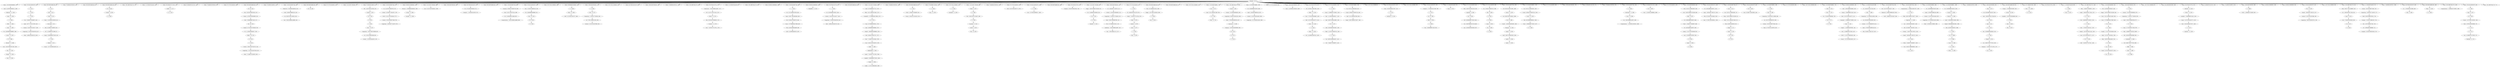 strict digraph "" {
"('!', 0, 1364)";
"('deserved', 3.7419006024949244, 431)";
"('j', 0, 411)";
"('alicia', 116.91580038466465, 1279)";
"('alicia', 103.44213435910575, 420)";
"('see', -5.584060698716419, 801)";
"(\"'m\", 0, 84)";
"('2016', -5.2844673736289973, 63)";
"('supporting', 18.701306265146126, 389)";
"('.', 0, 1423)";
"('think', 1.0, 297)";
"('i', 0, 826)";
"('agreeing', 1.0, 643)";
"('i', 0, 1118)";
"('colin', 1.0, 1285)";
"('win', -6.0581729880980806, 1246)";
"('that', -8.8027921085181262, 642)";
"('for', 20.394415782963755, 464)";
"('congrats', -6.0323975900203024, 764)";
"('goes', -6.6771772221510535, 425)";
"('forget', 1.0, 27)";
"('alicia', 98.052667948882188, 40)";
"('sees', 1.0, 143)";
"('alicia', 76.494802307987925, 519)";
"('.', 0, 797)";
"('a', 0, 1091)";
"('if', -5.0, 240)";
"('supporting', 18.701306265146126, 698)";
"('as', -10.0, 555)";
"('well', 1.5698343374915407, 584)";
"('alicia', 98.052667948882188, 19)";
"('but', -7.1184307225219943, 1578)";
"('alicia', 98.052667948882188, 823)";
"('to', 16.656099967653979, 1081)";
"(\"n't\", 0, 1137)";
"('.', 0, 1133)";
"('actress', 18.610533589776438, 291)";
"('best', -17.248910752200679, 326)";
"('goes', -3.9824440170392723, 1022)";
"('even', -6.8103550842473357, 124)";
"('i', 0, 548)";
"('winner', 0.45258877106183371, 576)";
"(';', 0, 412)";
"('rooting', 1.0, 83)";
"('too', -5.2844673736289973, 424)";
"('oscar', -4.1896449157526652, 1134)";
"(',', 0, 878)";
"('mashable', 1.0, 1503)";
"(\"'s\", 0, 978)";
"('-', 0, 974)";
"('as', -8.0, 553)";
"('so', 6.6355703013188334, 1298)";
"('the', 35.762453731923948, 1023)";
"('what', -10.0, 1422)";
"('directed', 1.0, 1289)";
"('the', 51.822710447972341, 996)";
"('year', 5.3211168434072489, 708)";
"('waving', 1.0, 1082)";
"('in', 16.017555982960729, 290)";
"('";
"('";
"('alicia', 106.13686756421752, 787)";
"('this', -4.6480907281020123, 980)";
"('talks', 1.0, 875)";
"(\"'d\", 0, 203)";
"('alicia', 111.52633397444109, 1233)";
"('get', -9.9267010604434969, 1136)";
"(\"'m\", 0, 253)";
"('supporting', 5.6831350363507021, 229)";
"('and', 4.2100958484595274, 467)";
"('alicia', 60.326403077317238, 1116)";
"('year', -5.7155326263710045, 979)";
"('alicia', 81.884268718211501, 1441)";
"('to', 3.2804998382698969, 1286)";
"('supporting', 11.262351277263026, 976)";
"('very', -0.32111684340724933, 545)";
"('for', -2.8167526511087431, 82)";
"('to', 6.6243998706159175, 98)";
"('alicia', 76.494802307987925, 679)";
"('i', 0, 322)";
"('actress', 14.814044786368582, 975)";
"('spectacular', -2.6422336868144987, 1271)";
"('has', -9.0, 1291)";
"('girl', 3.2804998382698969, 1575)";
"('alicia', 87.27373512843505, 1658)";
"('congratulations', -2.1896449157526652, 1406)";
"('i', 0, 552)";
"('role', 3.0, 288)";
"('winning', -2.5183247348891262, 719)";
"('alicia', 98.052667948882188, 313)";
"('alicia', 79.189535513099713, 191)";
"('the', 44.9397432839516, 1086)";
"('worst', 1.0, 1325)";
"('thankfully', 1.0, 1621)";
"('oscars', -16.752182096149255, 51)";
"('actress', 9.1193115812567989, 228)";
"('academy', -4.9709135059509606, 924)";
"('i', 0, 728)";
"('major', 0.065735963827292077, 384)";
"('i', 0, 172)";
"('have', -1.2844673736289973, 949)";
"('for', 12.657359638272922, 720)";
"('proud', 1.0, 1297)";
"('now', -1.4159393012835819, 1628)";
"('girl', -1.7353502102491341, 1155)";
"('prediction', -2.6422336868144987, 216)";
"('";
"('greta', 1.0, 1305)";
"('larson', -4.9709135059509606, 316)";
"('alicia', 119.61053358977644, 430)";
"('the', 49.52838805996543, 1326)";
"('alicia', 98.052667948882188, 239)";
"('winslet', -3.1314719276545846, 549)";
"('alicia', 87.27373512843505, 1012)";
"('alicia', 114.22106717955288, 275)";
"('best', 9.0003788687997641, 718)";
"('alicia', 79.189535513099713, 81)";
"('alicia', 119.61053358977644, 574)";
"('alicia', 92.663201538658626, 1562)";
"('love', 3.0, 725)";
"('alicia', 114.22106717955288, 1589)";
"('the', 44.9397432839516, 26)";
"('alicia', 108.83160076932931, 992)";
"('anne', 1.0, 1282)";
"('i', 0, 618)";
"('is', 22.420783759087676, 575)";
"('on', 6.5474112289381665, 381)";
"('alicia', 84.579001923323275, 570)";
"('alicia', 98.052667948882188, 1470)";
"('alicia', 119.61053358977644, 994)";
"('alicia', 103.44213435910575, 199)";
"('alicia', 100.74740115399396, 1168)";
"('a', 0, 986)";
"('best', 3.7505209445996748, 812)";
"('best', -4.9992422624004718, 342)";
"('oscars', -6.9418270119019212, 64)";
"('actress', 9.1193115812567989, 530)";
"('in', 8.8316007693293095, 810)";
"('was', -11.853402120886994, 1608)";
"('!', 0, 300)";
"('yes', -0.64223368681449866, 434)";
"('brie', -4.9709135059509606, 170)";
"('danish', 1.6085498220968866, 1576)";
"('alicia', 89.968468333546838, 1641)";
"('eight', 1.0, 1580)";
"('alicia', 108.83160076932931, 525)";
"('alicia', 100.74740115399396, 1532)";
"('...', 0, 422)";
"('on', -9.3944157829637547, 599)";
"('guess', 1.0, 954)";
"('";
"('have', 1.0366494697782525, 1327)";
"('hyped', 1.0, 105)";
"('alicia', 84.579001923323275, 850)";
"('alicia', 108.83160076932931, 246)";
"('actress', 18.610533589776438, 578)";
"('honestly', 1.0, 255)";
"('kate', -4.5107617591599141, 550)";
"('alicia', 73.800069102876151, 1460)";
"('hathaway', 1.0, 1281)";
"('2016', -2.1896449157526652, 887)";
"('alicia', 106.13686756421752, 396)";
"('amazing', 0.83944157829637533, 995)";
"('.', 0, 104)";
"('well', -10.37653012002707, 1644)";
"('role', -17.0, 87)";
"('alicia', 95.3579347437704, 1270)";
"('alicia', 111.52633397444109, 911)";
"('i', 0, 601)";
"('much', -6.1972078914818773, 554)";
"('should', -3.9824440170392723, 227)";
"('simmons', -7.4235022770127941, 107)";
"('alicia', 106.13686756421752, 361)";
"('why', 1.0, 484)";
"('kate', -12.247817903850745, 1139)";
"('selected', 1.0, 1222)";
"('he', -3.0290864940490403, 103)";
"('alicia', 92.663201538658626, 1398)";
"('supporting', 20.561045012116899, 289)";
"('supporting', 14.981828771204576, 717)";
"('now', -6.8318786025671638, 1290)";
"('supporting', 11.262351277263026, 213)";
"('girl', 11.640249919134948, 1084)";
"('should', -9.3719104272628346, 319)";
"('if', -5.0, 824)";
"('film', 0.065735963827292077, 1238)";
"('alicia', 119.61053358977644, 460)";
"('well', 2.6558674699932325, 432)";
"('actress', 11.017555982960726, 811)";
"('alicia', 92.663201538658626, 1620)";
"('alicia', 95.3579347437704, 337)";
"('rachel', 1.0, 302)";
"('actress', -9.8631324357824752, 324)";
"('won', -8.1681213974328379, 1579)";
"('alicia', 98.052667948882188, 285)";
"('love', -5.0, 303)";
"('be', -3.0, 226)";
"('out', -0.065735963827292299, 946)";
"('alicia', 114.22106717955288, 1569)";
"('actress', 22.407022393184292, 697)";
"('alicia', 76.494802307987925, 1186)";
"('wonders', 1.0, 1275)";
"('omg', 1.0, 734)";
"('of', -9.5661750357797324, 983)";
"('to', 11.640249919134948, 997)";
"('announces', 1.0, 408)";
"('best', 12.500284151599823, 699)";
"('i', 0, 1210)";
"('girl', 13.312199935307959, 383)";
"('wave', 1.0, 1090)";
"('was', 2.0732989395565031, 1574)";
"('alicia', 98.052667948882188, 61)";
"('a', 0, 1573)";
"('alicia', 57.631669872205464, 1353)";
"('goes', 2.3052667948882184, 696)";
"('congratulations', -0.64223368681449866, 998)";
"('!', 0, 1140)";
"('get', -2.9633505302217484, 99)";
"('congrats', -6.0323975900203024, 722)";
"('oscars', -16.752182096149255, 147)";
"('best', 10.750331510199793, 292)";
"('and', 10.783386582477515, 1570)";
"('alicia', 100.74740115399396, 1501)";
"('larson', -4.3577663131855022, 169)";
"('on', 6.5474112289381665, 1323)";
"('so', -9.5661750357797324, 106)";
"('alicia', 114.22106717955288, 296)";
"('na', 0, 100)";
"('happy', -0.065735963827292299, 544)";
"('alicia', 76.494802307987925, 1550)";
"('i', 0, 955)";
"('congrats', -2.7742981925152268, 796)";
"('was', 0.52588771061833661, 444)";
"(\"'m\", 0, 727)";
"('gon', 0, 101)";
"(\"n't\", 0, 1158)";
"('yes', -3.7370561446908317, 1365)";
"('i', 0, 298)";
"('all', -8.0366494697782525, 645)";
"('katching', 1.0, 174)";
"('&', 0, 168)";
"('supporting', 11.262351277263026, 528)";
"('academy', -5.584060698716419, 1224)";
"('retirement', 1.0, 1383)";
"('alicia', 87.27373512843505, 1078)";
"('with', 4.0, 724)";
"('to', -6.751200258768165, 571)";
"('2016', 0.13147192765458415, 577)";
"('actors', 1.0, 1287)";
"('hooper', 1.0, 1292)";
"('alicia', 103.44213435910575, 1363)";
"('hey', 1.0, 879)";
"('alicia', 98.052667948882188, 1480)";
"('did', -6.1972078914818773, 1421)";
"('nobody', 1.0, 876)";
"('congratulations', 1.6788831565927507, 1236)";
"('for', 24.262943855309167, 543)";
"('stars', -3.4159393012835819, 44)";
"('alicia', 95.3579347437704, 763)";
"('larson', -5.584060698716419, 140)";
"('congratulations', -1.4159393012835819, 1386)";
"('actress', -19.35435444430211, 90)";
"('alicia', 114.22106717955288, 250)";
"('alicia', 108.83160076932931, 210)";
"('what', 1.0, 710)";
"('alicia', 87.27373512843505, 871)";
"('alicia', 98.052667948882188, 937)";
"('alicia', 98.052667948882188, 157)";
"('actress', 18.610533589776438, 716)";
"('alicia', 100.74740115399396, 1512)";
"('love', -5.0, 202)";
"('";
"(\"'m\", 0, 617)";
"('told', 1.0, 799)";
"('alicia', 122.30526679488821, 706)";
"('alicia', 106.13686756421752, 403)";
"('you', -7.5754216238549805, 1420)";
"('best', -4.9992422624004718, 428)";
"('in', 7.0351119659214554, 529)";
"('essai', 1.0, 603)";
"('alicia', 122.30526679488821, 385)";
"('role', -1.0, 808)";
"('alicia', 87.27373512843505, 661)";
"('ok', 1.0, 644)";
"('like', -1.2844673736289973, 1150)";
"('alicia', 108.83160076932931, 1627)";
"('3', 0, 1288)";
"(\"'m\", 0, 547)";
"('alicia', 95.3579347437704, 1417)";
"('garbo', 1.0, 1304)";
"('the', 33.468131343917037, 813)";
"('alicia', 87.27373512843505, 1132)";
"('alicia', 122.30526679488821, 380)";
"('because', -3.0290864940490403, 1563)";
"('love', -17.0, 1209)";
"(',', 0, 1382)";
"(',', 0, 1154)";
"('i', 0, 204)";
"('we', -8.6497966625437108, 646)";
"('my', -7.08725948214712, 217)";
"('are', -9.2629438553091692, 647)";
"('";
"('alicia', 100.74740115399396, 9)";
"('on', 1.6422336868144978, 1385)";
"('in', -19.91222008519636, 89)";
"('but', -6.0323975900203024, 315)";
"('if', -5.0, 314)";
"('it', -11.335933380406317, 320)";
"('went', 1.0, 43)";
"('alicia', 84.579001923323275, 123)";
"('crush', 0.83944157829637533, 382)";
"('role', -2.0, 527)";
"('since', 1.0, 877)";
"(',', 0, 1642)";
"('alicia', 100.74740115399396, 780)";
"(')', 0, 602)";
"('alicia', 103.44213435910575, 795)";
"('think', -7.0, 1419)";
"('carpet', -11.168399230670691, 144)";
"('what', -7.0, 1092)";
"('kiss', 1.0, 97)";
"('red-carpet', 0, 45)";
"(',', 0, 872)";
"('but', -4.9463644575186105, 1153)";
"('to', 13.312199935307959, 462)";
"('the', 26.585164179896289, 1274)";
"('j.k.', 0, 108)";
"('to', 1.6085498220968866, 721)";
"('";
"('i', 0, 1492)";
"('is', -1.7558199515323984, 483)";
"('alicia', 111.52633397444109, 733)";
"('casually', 1.0, 1565)";
"('deserved', 2.6558674699932325, 583)";
"('alicia', 87.27373512843505, 641)";
"('alicia', 87.27373512843505, 598)";
"('alicia', 119.61053358977644, 1295)";
"('3e', 1.0, 604)";
"('be', 0.0, 1299)";
"('one', -7.4235022770127941, 1276)";
"('fact', 1.0, 926)";
"('alicia', 122.30526679488821, 1322)";
"('for', 10.723095602100212, 938)";
"('alicia', 87.27373512843505, 458)";
"('alicia', 108.83160076932931, 705)";
"('actress', 22.407022393184292, 388)";
"('brie', -6.1972078914818773, 141)";
"('alicia', 81.884268718211501, 271)";
"('alicia', 76.494802307987925, 379)";
"('alicia', 119.61053358977644, 1381)";
"('oscar', -0.70796965064179096, 465)";
"('to', 4.9524498544429072, 1021)";
"('going', -3.1314719276545846, 951)";
"('a', 0, 1244)";
"('eh', 1.0, 707)";
"('fun', 1.0, 927)";
"('exclusive', 1.0, 126)";
"('i', 0, 1152)";
"('did', -6.1972078914818773, 1079)";
"('...', 0, 423)";
"('we', 0.54741122893816607, 23)";
"('who', 0.54741122893816607, 945)";
"('alicia', 81.884268718211501, 1606)";
"('alicia', 87.27373512843505, 1379)";
"('alicia', 116.91580038466465, 944)";
"('contenders', 1.0, 982)";
"('question', 1.0, 1228)";
"('and', -2.3631948855584604, 139)";
"(';', 0, 166)";
"('alicia', 103.44213435910575, 1020)";
"('danish', -3.4073002264221444, 1156)";
"('amp', 1.0, 167)";
"('saw', 1.0, 22)";
"('soft', 1.0, 42)";
"('for', 16.525887710618335, 1241)";
"('and', -0.71987220205396341, 1024)";
"('alicia', 119.61053358977644, 21)";
"('alicia', 103.44213435910575, 442)";
"('really', -11.474112289381663, 1585)";
"('alicia', 122.30526679488821, 286)";
"('jennifer', -8.0366494697782525, 1583)";
"('.', 0, 1237)";
"('wonderful', -0.70796965064179096, 1572)";
"('in', 17.814044786368584, 726)";
"('not', -3.744619120420043, 616)";
"('the', 42.645420895944689, 466)";
"('that', 0.90517754212366697, 613)";
"('best', 5.5004735859997069, 977)";
"('supporting', 14.981828771204576, 579)";
"('alicia', 87.27373512843505, 693)";
"('alicia', 100.74740115399396, 835)";
"('but', -0.60223192751184307, 299)";
"('goes', 2.3052667948882184, 387)";
"('alicia', 122.30526679488821, 723)";
"('important', 1.0, 1239)";
"('alicia', 92.663201538658626, 138)";
"(\"n't\", 0, 1607)";
"('about', -7.4235022770127941, 874)";
"('kamc', 1.0, 1424)";
"('alicia', 111.52633397444109, 806)";
"('knew', 1.0, 1491)";
"('alicia', 119.61053358977644, 581)";
"('vikander', 125, 0)";
"('alicia', 119.61053358977644, 1235)";
"('hoped', 1.0, 1584)";
"('crush', 0.83944157829637533, 1324)";
"('best', 5.5004735859997069, 214)";
"('wonder', 1.0, 825)";
"('k', 0, 410)";
"('.', 0, 856)";
"('i', 0, 85)";
"('alicia', 122.30526679488821, 694)";
"('supporting', -12.914252433357049, 325)";
"('actress', 12.915800384664653, 405)";
"('to', 16.656099967653979, 386)";
"('danish', 9.9682999029619381, 1085)";
"('alicia', 122.30526679488821, 1080)";
"('and', 2.5667731649550305, 1303)";
"('think', -12.0, 321)";
"('on', -14.299593325087422, 1425)";
"('the', 33.468131343917037, 1577)";
"('crying', 1.0, 1564)";
"('ya', 1.0, 798)";
"('alicia', 73.800069102876151, 906)";
"('brie', -5.584060698716419, 317)";
"('alicia', 108.83160076932931, 96)";
"('alicia', 98.052667948882188, 921)";
"('for', 4.9203034935820895, 981)";
"('alicia', 65.7158694875408, 1208)";
"('simmons', -4.9709135059509606, 409)";
"('no', -6.8976145663944557, 1141)";
"('alicia', 95.3579347437704, 1523)";
"('2016', -11.474112289381663, 146)";
"('am', -2.255380879579957, 952)";
"('i', 0, 30)";
"('for', 10.723095602100212, 215)";
"('alicia', 111.52633397444109, 855)";
"('re', 1.0, 1088)";
"('the', 24.290841791889378, 46)";
"('close', 1.0, 985)";
"('bet', 1.0, 600)";
"(',', 0, 1354)";
"('done', 1.0, 1643)";
"('time', -0.065735963827292299, 24)";
"('how', -6.8103550842473357, 1226)";
"('best', 3.7505209445996748, 407)";
"('";
"('alicia', 106.13686756421752, 1149)";
"('oh', -7.2844673736289973, 1142)";
"('yay', 1.0, 941)";
"('voters', 1.0, 1223)";
"('so', 5.1626843615826008, 252)";
"(\"n't\", 0, 443)";
"('tom', 1.0, 1293)";
"('congrats', -11.46256325252876, 572)";
"('fashion', 1.0, 50)";
"('be', -9.0, 318)";
"('film', -0.32111684340724933, 1571)";
"('to', 3.2804998382698969, 201)";
"('bergman', 1.0, 1301)";
"('alicia', 116.91580038466465, 542)";
"('alicia', 108.83160076932931, 973)";
"('many', -8.0366494697782525, 48)";
"('alicia', 100.74740115399396, 627)";
"('first', -0.32111684340724933, 25)";
"('is', 16.841567518175353, 807)";
"('like', -5.9267010604434951, 551)";
"('of', -5.1475172165710319, 1272)";
"('red', -12.066643632374618, 145)";
"('";
"('alicia', 68.410602692652589, 1045)";
"('supporting', 13.122090024233801, 809)";
"('her', -11.335933380406317, 1135)";
"('at', -2.9633505302217484, 614)";
"('a', 0, 1247)";
"('winner', -2.255380879579957, 922)";
"('from', -5.2844673736289973, 1245)";
"('actress', 3.4245783761450177, 340)";
"('called', 1.0, 1117)";
"('alicia', 95.3579347437704, 1221)";
"('supporting', 0.1039187954383749, 427)";
"('happy', -0.065735963827292299, 251)";
"('firth', 1.0, 1284)";
"('...', 0, 461)";
"('goes', 0.50877799148036384, 463)";
"('great', -3.9824440170392723, 1243)";
"('alicia', 81.884268718211501, 1321)";
"('!', 0, 940)";
"('very', -0.70796965064179096, 546)";
"('and', 12.426709265982012, 1280)";
"('never', 1.0, 28)";
"('see', -2.5183247348891262, 200)";
"('";
"('of', 9.5813421807912995, 1296)";
"('supporting', 9.4026125302922523, 406)";
"('nominees', -4.1896449157526652, 142)";
"('alicia', 79.189535513099713, 501)";
"('to', 4.9524498544429072, 950)";
"('i', 0, 953)";
"('alicia', 108.83160076932931, 885)";
"('alicia', 92.663201538658626, 1259)";
"(',', 0, 1283)";
"('many', -6.1972078914818773, 1225)";
"('alicia', 92.663201538658626, 354)";
"('for', 26.197207891481877, 582)";
"('supporting', 0.1039187954383749, 341)";
"('award', -6.0, 923)";
"(\"'s\", 0, 102)";
"('did', -9.2629438553091692, 1138)";
"('a', 0, 709)";
"('alicia', 103.44213435910575, 225)";
"('actress', 3.4245783761450177, 426)";
"('director', 1.0, 1083)";
"('jason', -7.4235022770127941, 1582)";
"('wow', 1.0, 857)";
"('(', 0, 605)";
"('my', -10.568934747257995, 173)";
"('to', 16.656099967653979, 695)";
"('...', 0, 338)";
"('supporting', -16.633729927298596, 88)";
"('award-', 0, 404)";
"('did', -7.4235022770127941, 1159)";
"('really', -2.9633505302217484, 1151)";
"('i', 0, 254)";
"('";
"('would', -1.2920303493582095, 1300)";
"('alicia', 100.74740115399396, 539)";
"('";
"('of', -11.039060975515966, 47)";
"('your', 1.0, 1384)";
"('alicia', 106.13686756421752, 612)";
"('leigh/hateful', 0, 1581)";
"('find', 1.0, 947)";
"('";
"('";
"('yes', 0.13147192765458415, 1590)";
"(',', 0, 800)";
"('so', 6.6355703013188334, 433)";
"('mcadams', 1.0, 301)";
"('i', 0, 1328)";
"('to', 8.2963498867889278, 948)";
"('alicia', 111.52633397444109, 715)";
"('woman', -1.4816752651108742, 1242)";
"(';', 0, 421)";
"('alicia', 73.800069102876151, 1064)";
"('is', 14.981828771204576, 211)";
"('alicia', 84.579001923323275, 482)";
"('an', -1.2920303493582095, 1240)";
"('levels', 1.0, 1273)";
"('field', 1.0, 984)";
"('man', 1.0, 1355)";
"('ingrid', 1.0, 1302)";
"('it', -9.9044078874412378, 873)";
"('actress', 14.814044786368582, 212)";
"('happy', -4.3577663131855022, 939)";
"('alicia', 98.052667948882188, 1490)";
"(\"'ll\", 0, 29)";
"('of', -3.6746312768347984, 1418)";
"('alicia', 106.13686756421752, 1405)";
"('alicia', 103.44213435910575, 165)";
"('is', 3.8233962893799252, 339)";
"('mad', 1.0, 615)";
"('!', 0, 1089)";
"('alicia', 106.13686756421752, 771)";
"('see', -6.1972078914818773, 1157)";
"('!', 0, 1364)" -> "('yes', -3.7370561446908317, 1365)";
"('deserved', 3.7419006024949244, 431)" -> "('well', 2.6558674699932325, 432)";
"('j', 0, 411)" -> "(';', 0, 412)";
"('alicia', 116.91580038466465, 1279)" -> "('and', 12.426709265982012, 1280)";
"('alicia', 103.44213435910575, 420)" -> "(';', 0, 421)";
"(\"'m\", 0, 84)" -> "('i', 0, 85)";
"('2016', -5.2844673736289973, 63)" -> "('oscars', -6.9418270119019212, 64)";
"('.', 0, 1423)" -> "('kamc', 1.0, 1424)";
"('think', 1.0, 297)" -> "('i', 0, 298)";
"('agreeing', 1.0, 643)" -> "('ok', 1.0, 644)";
"('colin', 1.0, 1285)" -> "('to', 3.2804998382698969, 1286)";
"('win', -6.0581729880980806, 1246)" -> "('a', 0, 1247)";
"('that', -8.8027921085181262, 642)" -> "('agreeing', 1.0, 643)";
"('for', 20.394415782963755, 464)" -> "('oscar', -0.70796965064179096, 465)";
"('goes', -6.6771772221510535, 425)" -> "('actress', 3.4245783761450177, 426)";
"('forget', 1.0, 27)" -> "('never', 1.0, 28)";
"('alicia', 98.052667948882188, 40)" -> "(':', 0, 41)";
"('sees', 1.0, 143)" -> "('carpet', -11.168399230670691, 144)";
"('.', 0, 797)" -> "('ya', 1.0, 798)";
"('a', 0, 1091)" -> "('what', -7.0, 1092)";
"('supporting', 18.701306265146126, 698)" -> "('best', 12.500284151599823, 699)";
"('but', -7.1184307225219943, 1578)" -> "('won', -8.1681213974328379, 1579)";
"('alicia', 98.052667948882188, 823)" -> "('if', -5.0, 824)";
"('to', 16.656099967653979, 1081)" -> "('waving', 1.0, 1082)";
"(\"n't\", 0, 1137)" -> "('did', -9.2629438553091692, 1138)";
"('.', 0, 1133)" -> "('oscar', -4.1896449157526652, 1134)";
"('actress', 18.610533589776438, 291)" -> "('best', 10.750331510199793, 292)";
"('goes', -3.9824440170392723, 1022)" -> "('the', 35.762453731923948, 1023)";
"('even', -6.8103550842473357, 124)" -> "(':', 0, 125)";
"('i', 0, 548)" -> "('winslet', -3.1314719276545846, 549)";
"('winner', 0.45258877106183371, 576)" -> "('2016', 0.13147192765458415, 577)";
"('rooting', 1.0, 83)" -> "(\"'m\", 0, 84)";
"('too', -5.2844673736289973, 424)" -> "('goes', -6.6771772221510535, 425)";
"('oscar', -4.1896449157526652, 1134)" -> "('her', -11.335933380406317, 1135)";
"(',', 0, 878)" -> "('hey', 1.0, 879)";
"(\"'s\", 0, 978)" -> "('year', -5.7155326263710045, 979)";
"('-', 0, 974)" -> "('actress', 14.814044786368582, 975)";
"('as', -8.0, 553)" -> "('much', -6.1972078914818773, 554)";
"('so', 6.6355703013188334, 1298)" -> "('be', 0.0, 1299)";
"('the', 35.762453731923948, 1023)" -> "('and', -0.71987220205396341, 1024)";
"('what', -10.0, 1422)" -> "('.', 0, 1423)";
"('directed', 1.0, 1289)" -> "('now', -6.8318786025671638, 1290)";
"('the', 51.822710447972341, 996)" -> "('to', 11.640249919134948, 997)";
"('year', 5.3211168434072489, 708)" -> "('a', 0, 709)";
"('waving', 1.0, 1082)" -> "('director', 1.0, 1083)";
"('in', 16.017555982960729, 290)" -> "('actress', 18.610533589776438, 291)";
"(':', 0, 1227)" -> "('question', 1.0, 1228)";
"(':', 0, 62)" -> "('2016', -5.2844673736289973, 63)";
"('this', -4.6480907281020123, 980)" -> "('for', 4.9203034935820895, 981)";
"('talks', 1.0, 875)" -> "('nobody', 1.0, 876)";
"(\"'d\", 0, 203)" -> "('i', 0, 204)";
"('get', -9.9267010604434969, 1136)" -> "(\"n't\", 0, 1137)";
"(\"'m\", 0, 253)" -> "('i', 0, 254)";
"('alicia', 60.326403077317238, 1116)" -> "('called', 1.0, 1117)";
"('year', -5.7155326263710045, 979)" -> "('this', -4.6480907281020123, 980)";
"('to', 3.2804998382698969, 1286)" -> "('actors', 1.0, 1287)";
"('supporting', 11.262351277263026, 976)" -> "('best', 5.5004735859997069, 977)";
"('very', -0.32111684340724933, 545)" -> "('very', -0.70796965064179096, 546)";
"('for', -2.8167526511087431, 82)" -> "('rooting', 1.0, 83)";
"('to', 6.6243998706159175, 98)" -> "('get', -2.9633505302217484, 99)";
"('i', 0, 322)" -> "(':', 0, 323)";
"('actress', 14.814044786368582, 975)" -> "('supporting', 11.262351277263026, 976)";
"('spectacular', -2.6422336868144987, 1271)" -> "('of', -5.1475172165710319, 1272)";
"('has', -9.0, 1291)" -> "('hooper', 1.0, 1292)";
"('girl', 3.2804998382698969, 1575)" -> "('danish', 1.6085498220968866, 1576)";
"('i', 0, 552)" -> "('as', -8.0, 553)";
"('role', 3.0, 288)" -> "('supporting', 20.561045012116899, 289)";
"('winning', -2.5183247348891262, 719)" -> "('for', 12.657359638272922, 720)";
"('alicia', 98.052667948882188, 313)" -> "('if', -5.0, 314)";
"('the', 44.9397432839516, 1086)" -> "(':', 0, 1087)";
"('worst', 1.0, 1325)" -> "('the', 49.52838805996543, 1326)";
"('actress', 9.1193115812567989, 228)" -> "('supporting', 5.6831350363507021, 229)";
"('academy', -4.9709135059509606, 924)" -> "(':', 0, 925)";
"('i', 0, 172)" -> "('my', -10.568934747257995, 173)";
"('have', -1.2844673736289973, 949)" -> "('to', 4.9524498544429072, 950)";
"('for', 12.657359638272922, 720)" -> "('to', 1.6085498220968866, 721)";
"('proud', 1.0, 1297)" -> "('so', 6.6355703013188334, 1298)";
"('girl', -1.7353502102491341, 1155)" -> "('danish', -3.4073002264221444, 1156)";
"('prediction', -2.6422336868144987, 216)" -> "('my', -7.08725948214712, 217)";
"(':', 0, 1087)" -> "('re', 1.0, 1088)";
"('larson', -4.9709135059509606, 316)" -> "('brie', -5.584060698716419, 317)";
"('alicia', 119.61053358977644, 430)" -> "('deserved', 3.7419006024949244, 431)";
"('the', 49.52838805996543, 1326)" -> "('have', 1.0366494697782525, 1327)";
"('alicia', 98.052667948882188, 239)" -> "('if', -5.0, 240)";
"('winslet', -3.1314719276545846, 549)" -> "('kate', -4.5107617591599141, 550)";
"('best', 9.0003788687997641, 718)" -> "('winning', -2.5183247348891262, 719)";
"('alicia', 79.189535513099713, 81)" -> "('for', -2.8167526511087431, 82)";
"('alicia', 119.61053358977644, 574)" -> "('is', 22.420783759087676, 575)";
"('alicia', 92.663201538658626, 1562)" -> "('because', -3.0290864940490403, 1563)";
"('love', 3.0, 725)" -> "('in', 17.814044786368584, 726)";
"('alicia', 114.22106717955288, 1589)" -> "('yes', 0.13147192765458415, 1590)";
"('the', 44.9397432839516, 26)" -> "('forget', 1.0, 27)";
"('anne', 1.0, 1282)" -> "(',', 0, 1283)";
"('is', 22.420783759087676, 575)" -> "('winner', 0.45258877106183371, 576)";
"('on', 6.5474112289381665, 381)" -> "('crush', 0.83944157829637533, 382)";
"('alicia', 84.579001923323275, 570)" -> "('to', -6.751200258768165, 571)";
"('alicia', 119.61053358977644, 994)" -> "('amazing', 0.83944157829637533, 995)";
"('alicia', 103.44213435910575, 199)" -> "('see', -2.5183247348891262, 200)";
"('best', 3.7505209445996748, 812)" -> "('the', 33.468131343917037, 813)";
"('in', 8.8316007693293095, 810)" -> "('actress', 11.017555982960726, 811)";
"('!', 0, 300)" -> "('mcadams', 1.0, 301)";
"('brie', -4.9709135059509606, 170)" -> "(':', 0, 171)";
"('danish', 1.6085498220968866, 1576)" -> "('the', 33.468131343917037, 1577)";
"('alicia', 89.968468333546838, 1641)" -> "(',', 0, 1642)";
"('eight', 1.0, 1580)" -> "('leigh/hateful', 0, 1581)";
"('alicia', 108.83160076932931, 525)" -> "(':', 0, 526)";
"('...', 0, 422)" -> "('...', 0, 423)";
"('on', -9.3944157829637547, 599)" -> "('bet', 1.0, 600)";
"('guess', 1.0, 954)" -> "('i', 0, 955)";
"(':', 0, 171)" -> "('i', 0, 172)";
"('have', 1.0366494697782525, 1327)" -> "('i', 0, 1328)";
"('hyped', 1.0, 105)" -> "('so', -9.5661750357797324, 106)";
"('actress', 18.610533589776438, 578)" -> "('supporting', 14.981828771204576, 579)";
"('kate', -4.5107617591599141, 550)" -> "('like', -5.9267010604434951, 551)";
"('hathaway', 1.0, 1281)" -> "('anne', 1.0, 1282)";
"('amazing', 0.83944157829637533, 995)" -> "('the', 51.822710447972341, 996)";
"('.', 0, 104)" -> "('hyped', 1.0, 105)";
"('role', -17.0, 87)" -> "('supporting', -16.633729927298596, 88)";
"('alicia', 95.3579347437704, 1270)" -> "('spectacular', -2.6422336868144987, 1271)";
"('i', 0, 601)" -> "(')', 0, 602)";
"('much', -6.1972078914818773, 554)" -> "('as', -10.0, 555)";
"('should', -3.9824440170392723, 227)" -> "('actress', 9.1193115812567989, 228)";
"('simmons', -7.4235022770127941, 107)" -> "('j.k.', 0, 108)";
"('kate', -12.247817903850745, 1139)" -> "('!', 0, 1140)";
"('selected', 1.0, 1222)" -> "('voters', 1.0, 1223)";
"('he', -3.0290864940490403, 103)" -> "('.', 0, 104)";
"('supporting', 20.561045012116899, 289)" -> "('in', 16.017555982960729, 290)";
"('supporting', 14.981828771204576, 717)" -> "('best', 9.0003788687997641, 718)";
"('now', -6.8318786025671638, 1290)" -> "('has', -9.0, 1291)";
"('supporting', 11.262351277263026, 213)" -> "('best', 5.5004735859997069, 214)";
"('girl', 11.640249919134948, 1084)" -> "('danish', 9.9682999029619381, 1085)";
"('should', -9.3719104272628346, 319)" -> "('it', -11.335933380406317, 320)";
"('if', -5.0, 824)" -> "('wonder', 1.0, 825)";
"('film', 0.065735963827292077, 1238)" -> "('important', 1.0, 1239)";
"('alicia', 119.61053358977644, 460)" -> "('...', 0, 461)";
"('well', 2.6558674699932325, 432)" -> "('so', 6.6355703013188334, 433)";
"('actress', 11.017555982960726, 811)" -> "('best', 3.7505209445996748, 812)";
"('alicia', 92.663201538658626, 1620)" -> "('thankfully', 1.0, 1621)";
"('alicia', 95.3579347437704, 337)" -> "('...', 0, 338)";
"('rachel', 1.0, 302)" -> "('love', -5.0, 303)";
"('actress', -9.8631324357824752, 324)" -> "('supporting', -12.914252433357049, 325)";
"('won', -8.1681213974328379, 1579)" -> "('eight', 1.0, 1580)";
"('be', -3.0, 226)" -> "('should', -3.9824440170392723, 227)";
"('out', -0.065735963827292299, 946)" -> "('find', 1.0, 947)";
"('alicia', 114.22106717955288, 1569)" -> "('and', 10.783386582477515, 1570)";
"('actress', 22.407022393184292, 697)" -> "('supporting', 18.701306265146126, 698)";
"('wonders', 1.0, 1275)" -> "('one', -7.4235022770127941, 1276)";
"('of', -9.5661750357797324, 983)" -> "('field', 1.0, 984)";
"('to', 11.640249919134948, 997)" -> "('congratulations', -0.64223368681449866, 998)";
"('announces', 1.0, 408)" -> "('simmons', -4.9709135059509606, 409)";
"('girl', 13.312199935307959, 383)" -> "('major', 0.065735963827292077, 384)";
"('wave', 1.0, 1090)" -> "('a', 0, 1091)";
"('was', 2.0732989395565031, 1574)" -> "('girl', 3.2804998382698969, 1575)";
"('alicia', 98.052667948882188, 61)" -> "(':', 0, 62)";
"('a', 0, 1573)" -> "('was', 2.0732989395565031, 1574)";
"('alicia', 57.631669872205464, 1353)" -> "(',', 0, 1354)";
"('goes', 2.3052667948882184, 696)" -> "('actress', 22.407022393184292, 697)";
"('!', 0, 1140)" -> "('no', -6.8976145663944557, 1141)";
"('get', -2.9633505302217484, 99)" -> "('na', 0, 100)";
"('and', 10.783386582477515, 1570)" -> "('film', -0.32111684340724933, 1571)";
"('alicia', 100.74740115399396, 1501)" -> "(':', 0, 1502)";
"('larson', -4.3577663131855022, 169)" -> "('brie', -4.9709135059509606, 170)";
"('on', 6.5474112289381665, 1323)" -> "('crush', 0.83944157829637533, 1324)";
"('so', -9.5661750357797324, 106)" -> "('simmons', -7.4235022770127941, 107)";
"('alicia', 114.22106717955288, 296)" -> "('think', 1.0, 297)";
"('na', 0, 100)" -> "('gon', 0, 101)";
"('happy', -0.065735963827292299, 544)" -> "('very', -0.32111684340724933, 545)";
"('congrats', -2.7742981925152268, 796)" -> "('.', 0, 797)";
"(\"'m\", 0, 727)" -> "('i', 0, 728)";
"('gon', 0, 101)" -> "(\"'s\", 0, 102)";
"(\"n't\", 0, 1158)" -> "('did', -7.4235022770127941, 1159)";
"('i', 0, 298)" -> "('but', -0.60223192751184307, 299)";
"('all', -8.0366494697782525, 645)" -> "('we', -8.6497966625437108, 646)";
"('&', 0, 168)" -> "('larson', -4.3577663131855022, 169)";
"('supporting', 11.262351277263026, 528)" -> "('in', 7.0351119659214554, 529)";
"('academy', -5.584060698716419, 1224)" -> "('many', -6.1972078914818773, 1225)";
"('retirement', 1.0, 1383)" -> "('your', 1.0, 1384)";
"('alicia', 87.27373512843505, 1078)" -> "('did', -6.1972078914818773, 1079)";
"('with', 4.0, 724)" -> "('love', 3.0, 725)";
"('to', -6.751200258768165, 571)" -> "('congrats', -11.46256325252876, 572)";
"('2016', 0.13147192765458415, 577)" -> "('actress', 18.610533589776438, 578)";
"('actors', 1.0, 1287)" -> "('3', 0, 1288)";
"('hooper', 1.0, 1292)" -> "('tom', 1.0, 1293)";
"('alicia', 103.44213435910575, 1363)" -> "('!', 0, 1364)";
"('did', -6.1972078914818773, 1421)" -> "('what', -10.0, 1422)";
"('nobody', 1.0, 876)" -> "('since', 1.0, 877)";
"('congratulations', 1.6788831565927507, 1236)" -> "('.', 0, 1237)";
"('for', 24.262943855309167, 543)" -> "('happy', -0.065735963827292299, 544)";
"('stars', -3.4159393012835819, 44)" -> "('red-carpet', 0, 45)";
"('alicia', 95.3579347437704, 763)" -> "('congrats', -6.0323975900203024, 764)";
"('larson', -5.584060698716419, 140)" -> "('brie', -6.1972078914818773, 141)";
"('alicia', 114.22106717955288, 250)" -> "('happy', -0.065735963827292299, 251)";
"('alicia', 108.83160076932931, 210)" -> "('is', 14.981828771204576, 211)";
"('alicia', 87.27373512843505, 871)" -> "(',', 0, 872)";
"('alicia', 98.052667948882188, 937)" -> "('for', 10.723095602100212, 938)";
"('actress', 18.610533589776438, 716)" -> "('supporting', 14.981828771204576, 717)";
"('love', -5.0, 202)" -> "(\"'d\", 0, 203)";
"(':', 0, 886)" -> "('2016', -2.1896449157526652, 887)";
"(\"'m\", 0, 617)" -> "('i', 0, 618)";
"('told', 1.0, 799)" -> "(',', 0, 800)";
"('alicia', 122.30526679488821, 706)" -> "('eh', 1.0, 707)";
"('alicia', 106.13686756421752, 403)" -> "('award-', 0, 404)";
"('you', -7.5754216238549805, 1420)" -> "('did', -6.1972078914818773, 1421)";
"('in', 7.0351119659214554, 529)" -> "('actress', 9.1193115812567989, 530)";
"('essai', 1.0, 603)" -> "('3e', 1.0, 604)";
"('alicia', 122.30526679488821, 385)" -> "('to', 16.656099967653979, 386)";
"('role', -1.0, 808)" -> "('supporting', 13.122090024233801, 809)";
"('ok', 1.0, 644)" -> "('all', -8.0366494697782525, 645)";
"('like', -1.2844673736289973, 1150)" -> "('really', -2.9633505302217484, 1151)";
"('alicia', 108.83160076932931, 1627)" -> "('now', -1.4159393012835819, 1628)";
"('3', 0, 1288)" -> "('directed', 1.0, 1289)";
"(\"'m\", 0, 547)" -> "('i', 0, 548)";
"('alicia', 95.3579347437704, 1417)" -> "('of', -3.6746312768347984, 1418)";
"('garbo', 1.0, 1304)" -> "('greta', 1.0, 1305)";
"('alicia', 87.27373512843505, 1132)" -> "('.', 0, 1133)";
"('alicia', 122.30526679488821, 380)" -> "('on', 6.5474112289381665, 381)";
"('because', -3.0290864940490403, 1563)" -> "('crying', 1.0, 1564)";
"('love', -17.0, 1209)" -> "('i', 0, 1210)";
"(',', 0, 1382)" -> "('retirement', 1.0, 1383)";
"(',', 0, 1154)" -> "('girl', -1.7353502102491341, 1155)";
"('we', -8.6497966625437108, 646)" -> "('are', -9.2629438553091692, 647)";
"(':', 0, 323)" -> "('actress', -9.8631324357824752, 324)";
"('on', 1.6422336868144978, 1385)" -> "('congratulations', -1.4159393012835819, 1386)";
"('in', -19.91222008519636, 89)" -> "('actress', -19.35435444430211, 90)";
"('but', -6.0323975900203024, 315)" -> "('larson', -4.9709135059509606, 316)";
"('if', -5.0, 314)" -> "('but', -6.0323975900203024, 315)";
"('it', -11.335933380406317, 320)" -> "('think', -12.0, 321)";
"('went', 1.0, 43)" -> "('stars', -3.4159393012835819, 44)";
"('alicia', 84.579001923323275, 123)" -> "('even', -6.8103550842473357, 124)";
"('crush', 0.83944157829637533, 382)" -> "('girl', 13.312199935307959, 383)";
"('role', -2.0, 527)" -> "('supporting', 11.262351277263026, 528)";
"('since', 1.0, 877)" -> "(',', 0, 878)";
"(',', 0, 1642)" -> "('done', 1.0, 1643)";
"(')', 0, 602)" -> "('essai', 1.0, 603)";
"('alicia', 103.44213435910575, 795)" -> "('congrats', -2.7742981925152268, 796)";
"('think', -7.0, 1419)" -> "('you', -7.5754216238549805, 1420)";
"('carpet', -11.168399230670691, 144)" -> "('red', -12.066643632374618, 145)";
"('kiss', 1.0, 97)" -> "('to', 6.6243998706159175, 98)";
"('red-carpet', 0, 45)" -> "('the', 24.290841791889378, 46)";
"(',', 0, 872)" -> "('it', -9.9044078874412378, 873)";
"('but', -4.9463644575186105, 1153)" -> "(',', 0, 1154)";
"('to', 13.312199935307959, 462)" -> "('goes', 0.50877799148036384, 463)";
"('the', 26.585164179896289, 1274)" -> "('wonders', 1.0, 1275)";
"('to', 1.6085498220968866, 721)" -> "('congrats', -6.0323975900203024, 722)";
"(':', 0, 1502)" -> "('mashable', 1.0, 1503)";
"('is', -1.7558199515323984, 483)" -> "('why', 1.0, 484)";
"('alicia', 111.52633397444109, 733)" -> "('omg', 1.0, 734)";
"('deserved', 2.6558674699932325, 583)" -> "('well', 1.5698343374915407, 584)";
"('alicia', 87.27373512843505, 641)" -> "('that', -8.8027921085181262, 642)";
"('alicia', 87.27373512843505, 598)" -> "('on', -9.3944157829637547, 599)";
"('alicia', 119.61053358977644, 1295)" -> "('of', 9.5813421807912995, 1296)";
"('3e', 1.0, 604)" -> "('(', 0, 605)";
"('be', 0.0, 1299)" -> "('would', -1.2920303493582095, 1300)";
"('fact', 1.0, 926)" -> "('fun', 1.0, 927)";
"('alicia', 122.30526679488821, 1322)" -> "('on', 6.5474112289381665, 1323)";
"('for', 10.723095602100212, 938)" -> "('happy', -4.3577663131855022, 939)";
"('actress', 22.407022393184292, 388)" -> "('supporting', 18.701306265146126, 389)";
"('brie', -6.1972078914818773, 141)" -> "('nominees', -4.1896449157526652, 142)";
"('alicia', 119.61053358977644, 1381)" -> "(',', 0, 1382)";
"('oscar', -0.70796965064179096, 465)" -> "('the', 42.645420895944689, 466)";
"('to', 4.9524498544429072, 1021)" -> "('goes', -3.9824440170392723, 1022)";
"('going', -3.1314719276545846, 951)" -> "('am', -2.255380879579957, 952)";
"('a', 0, 1244)" -> "('from', -5.2844673736289973, 1245)";
"('eh', 1.0, 707)" -> "('year', 5.3211168434072489, 708)";
"('i', 0, 1152)" -> "('but', -4.9463644575186105, 1153)";
"('...', 0, 423)" -> "('too', -5.2844673736289973, 424)";
"('we', 0.54741122893816607, 23)" -> "('time', -0.065735963827292299, 24)";
"('who', 0.54741122893816607, 945)" -> "('out', -0.065735963827292299, 946)";
"('alicia', 81.884268718211501, 1606)" -> "(\"n't\", 0, 1607)";
"('alicia', 116.91580038466465, 944)" -> "('who', 0.54741122893816607, 945)";
"('contenders', 1.0, 982)" -> "('of', -9.5661750357797324, 983)";
"('and', -2.3631948855584604, 139)" -> "('larson', -5.584060698716419, 140)";
"(';', 0, 166)" -> "('amp', 1.0, 167)";
"('alicia', 103.44213435910575, 1020)" -> "('to', 4.9524498544429072, 1021)";
"('danish', -3.4073002264221444, 1156)" -> "('see', -6.1972078914818773, 1157)";
"('amp', 1.0, 167)" -> "('&', 0, 168)";
"('saw', 1.0, 22)" -> "('we', 0.54741122893816607, 23)";
"('soft', 1.0, 42)" -> "('went', 1.0, 43)";
"('for', 16.525887710618335, 1241)" -> "('woman', -1.4816752651108742, 1242)";
"('alicia', 119.61053358977644, 21)" -> "('saw', 1.0, 22)";
"('alicia', 103.44213435910575, 442)" -> "(\"n't\", 0, 443)";
"('alicia', 122.30526679488821, 286)" -> "(':', 0, 287)";
"('jennifer', -8.0366494697782525, 1583)" -> "('hoped', 1.0, 1584)";
"('.', 0, 1237)" -> "('film', 0.065735963827292077, 1238)";
"('wonderful', -0.70796965064179096, 1572)" -> "('a', 0, 1573)";
"('in', 17.814044786368584, 726)" -> "(\"'m\", 0, 727)";
"('not', -3.744619120420043, 616)" -> "(\"'m\", 0, 617)";
"('the', 42.645420895944689, 466)" -> "('and', 4.2100958484595274, 467)";
"('that', 0.90517754212366697, 613)" -> "('at', -2.9633505302217484, 614)";
"('best', 5.5004735859997069, 977)" -> "(\"'s\", 0, 978)";
"('but', -0.60223192751184307, 299)" -> "('!', 0, 300)";
"('goes', 2.3052667948882184, 387)" -> "('actress', 22.407022393184292, 388)";
"('alicia', 122.30526679488821, 723)" -> "('with', 4.0, 724)";
"('important', 1.0, 1239)" -> "('an', -1.2920303493582095, 1240)";
"('alicia', 92.663201538658626, 138)" -> "('and', -2.3631948855584604, 139)";
"(\"n't\", 0, 1607)" -> "('was', -11.853402120886994, 1608)";
"('about', -7.4235022770127941, 874)" -> "('talks', 1.0, 875)";
"('kamc', 1.0, 1424)" -> "('on', -14.299593325087422, 1425)";
"('alicia', 111.52633397444109, 806)" -> "('is', 16.841567518175353, 807)";
"('knew', 1.0, 1491)" -> "('i', 0, 1492)";
"('alicia', 119.61053358977644, 581)" -> "('for', 26.197207891481877, 582)";
"('vikander', 125, 0)" -> "('alicia', 108.83160076932931, 1627)";
"('vikander', 125, 0)" -> "('alicia', 95.3579347437704, 1270)";
"('vikander', 125, 0)" -> "('alicia', 87.27373512843505, 1379)";
"('vikander', 125, 0)" -> "('alicia', 108.83160076932931, 525)";
"('vikander', 125, 0)" -> "('alicia', 100.74740115399396, 1532)";
"('vikander', 125, 0)" -> "('alicia', 95.3579347437704, 1523)";
"('vikander', 125, 0)" -> "('alicia', 114.22106717955288, 1589)";
"('vikander', 125, 0)" -> "('alicia', 92.663201538658626, 1562)";
"('vikander', 125, 0)" -> "('alicia', 87.27373512843505, 1132)";
"('vikander', 125, 0)" -> "('alicia', 122.30526679488821, 380)";
"('vikander', 125, 0)" -> "('alicia', 108.83160076932931, 246)";
"('vikander', 125, 0)" -> "('alicia', 73.800069102876151, 1460)";
"('vikander', 125, 0)" -> "('alicia', 119.61053358977644, 1235)";
"('vikander', 125, 0)" -> "('alicia', 87.27373512843505, 693)";
"('vikander', 125, 0)" -> "('alicia', 103.44213435910575, 420)";
"('vikander', 125, 0)" -> "('alicia', 100.74740115399396, 9)";
"('vikander', 125, 0)" -> "('alicia', 98.052667948882188, 40)";
"('vikander', 125, 0)" -> "('alicia', 116.91580038466465, 1279)";
"('vikander', 125, 0)" -> "('alicia', 122.30526679488821, 706)";
"('vikander', 125, 0)" -> "('alicia', 119.61053358977644, 994)";
"('vikander', 125, 0)" -> "('alicia', 73.800069102876151, 906)";
"('vikander', 125, 0)" -> "('alicia', 76.494802307987925, 519)";
"('vikander', 125, 0)" -> "('alicia', 111.52633397444109, 911)";
"('vikander', 125, 0)" -> "('alicia', 84.579001923323275, 123)";
"('vikander', 125, 0)" -> "('alicia', 106.13686756421752, 396)";
"('vikander', 125, 0)" -> "('alicia', 106.13686756421752, 361)";
"('vikander', 125, 0)" -> "('alicia', 98.052667948882188, 19)";
"('vikander', 125, 0)" -> "('alicia', 100.74740115399396, 780)";
"('vikander', 125, 0)" -> "('alicia', 108.83160076932931, 705)";
"('vikander', 125, 0)" -> "('alicia', 103.44213435910575, 795)";
"('vikander', 125, 0)" -> "('alicia', 98.052667948882188, 823)";
"('vikander', 125, 0)" -> "('alicia', 87.27373512843505, 458)";
"('vikander', 125, 0)" -> "('alicia', 57.631669872205464, 1353)";
"('vikander', 125, 0)" -> "('alicia', 100.74740115399396, 1501)";
"('vikander', 125, 0)" -> "('alicia', 116.91580038466465, 542)";
"('vikander', 125, 0)" -> "('alicia', 108.83160076932931, 973)";
"('vikander', 125, 0)" -> "('alicia', 100.74740115399396, 627)";
"('vikander', 125, 0)" -> "('alicia', 106.13686756421752, 612)";
"('vikander', 125, 0)" -> "('alicia', 111.52633397444109, 733)";
"('vikander', 125, 0)" -> "('alicia', 108.83160076932931, 885)";
"('vikander', 125, 0)" -> "('alicia', 87.27373512843505, 641)";
"('vikander', 125, 0)" -> "('alicia', 87.27373512843505, 598)";
"('vikander', 125, 0)" -> "('alicia', 119.61053358977644, 1295)";
"('vikander', 125, 0)" -> "('alicia', 68.410602692652589, 1045)";
"('vikander', 125, 0)" -> "('alicia', 92.663201538658626, 1620)";
"('vikander', 125, 0)" -> "('alicia', 95.3579347437704, 337)";
"('vikander', 125, 0)" -> "('alicia', 87.27373512843505, 1658)";
"('vikander', 125, 0)" -> "('alicia', 98.052667948882188, 285)";
"('vikander', 125, 0)" -> "('alicia', 84.579001923323275, 850)";
"('vikander', 125, 0)" -> "('alicia', 119.61053358977644, 430)";
"('vikander', 125, 0)" -> "('alicia', 95.3579347437704, 1221)";
"('vikander', 125, 0)" -> "('alicia', 81.884268718211501, 271)";
"('vikander', 125, 0)" -> "('alicia', 76.494802307987925, 379)";
"('vikander', 125, 0)" -> "('alicia', 76.494802307987925, 1186)";
"('vikander', 125, 0)" -> "('alicia', 111.52633397444109, 1233)";
"('vikander', 125, 0)" -> "('alicia', 106.13686756421752, 787)";
"('vikander', 125, 0)" -> "('alicia', 81.884268718211501, 1606)";
"('vikander', 125, 0)" -> "('alicia', 81.884268718211501, 1321)";
"('vikander', 125, 0)" -> "('alicia', 111.52633397444109, 855)";
"('vikander', 125, 0)" -> "('alicia', 108.83160076932931, 992)";
"('vikander', 125, 0)" -> "('alicia', 81.884268718211501, 1441)";
"('vikander', 125, 0)" -> "('alicia', 60.326403077317238, 1116)";
"('vikander', 125, 0)" -> "('alicia', 98.052667948882188, 61)";
"('vikander', 125, 0)" -> "('alicia', 89.968468333546838, 1641)";
"('vikander', 125, 0)" -> "('alicia', 103.44213435910575, 1363)";
"('vikander', 125, 0)" -> "('alicia', 116.91580038466465, 944)";
"('vikander', 125, 0)" -> "('alicia', 79.189535513099713, 501)";
"('vikander', 125, 0)" -> "('alicia', 106.13686756421752, 1149)";
"('vikander', 125, 0)" -> "('alicia', 103.44213435910575, 199)";
"('vikander', 125, 0)" -> "('alicia', 76.494802307987925, 679)";
"('vikander', 125, 0)" -> "('alicia', 119.61053358977644, 460)";
"('vikander', 125, 0)" -> "('alicia', 103.44213435910575, 1020)";
"('vikander', 125, 0)" -> "('alicia', 100.74740115399396, 1512)";
"('vikander', 125, 0)" -> "('alicia', 114.22106717955288, 296)";
"('vikander', 125, 0)" -> "('alicia', 92.663201538658626, 354)";
"('vikander', 125, 0)" -> "('alicia', 92.663201538658626, 1398)";
"('vikander', 125, 0)" -> "('alicia', 98.052667948882188, 313)";
"('vikander', 125, 0)" -> "('alicia', 79.189535513099713, 191)";
"('vikander', 125, 0)" -> "('alicia', 119.61053358977644, 21)";
"('vikander', 125, 0)" -> "('alicia', 100.74740115399396, 539)";
"('vikander', 125, 0)" -> "('alicia', 122.30526679488821, 286)";
"('vikander', 125, 0)" -> "('alicia', 106.13686756421752, 1405)";
"('vikander', 125, 0)" -> "('alicia', 98.052667948882188, 937)";
"('vikander', 125, 0)" -> "('alicia', 119.61053358977644, 1381)";
"('vikander', 125, 0)" -> "('alicia', 87.27373512843505, 1078)";
"('vikander', 125, 0)" -> "('alicia', 100.74740115399396, 835)";
"('vikander', 125, 0)" -> "('alicia', 103.44213435910575, 442)";
"('vikander', 125, 0)" -> "('alicia', 122.30526679488821, 723)";
"('vikander', 125, 0)" -> "('alicia', 92.663201538658626, 138)";
"('vikander', 125, 0)" -> "('alicia', 98.052667948882188, 239)";
"('vikander', 125, 0)" -> "('alicia', 76.494802307987925, 1550)";
"('vikander', 125, 0)" -> "('alicia', 119.61053358977644, 574)";
"('vikander', 125, 0)" -> "('alicia', 98.052667948882188, 1480)";
"('vikander', 125, 0)" -> "('alicia', 114.22106717955288, 275)";
"('vikander', 125, 0)" -> "('alicia', 79.189535513099713, 81)";
"('vikander', 125, 0)" -> "('alicia', 111.52633397444109, 806)";
"('vikander', 125, 0)" -> "('alicia', 103.44213435910575, 225)";
"('vikander', 125, 0)" -> "('alicia', 119.61053358977644, 581)";
"('vikander', 125, 0)" -> "('alicia', 95.3579347437704, 763)";
"('vikander', 125, 0)" -> "('alicia', 100.74740115399396, 1168)";
"('vikander', 125, 0)" -> "('alicia', 122.30526679488821, 1322)";
"('vikander', 125, 0)" -> "('alicia', 114.22106717955288, 250)";
"('vikander', 125, 0)" -> "('alicia', 73.800069102876151, 1064)";
"('vikander', 125, 0)" -> "('alicia', 108.83160076932931, 210)";
"('vikander', 125, 0)" -> "('alicia', 87.27373512843505, 871)";
"('vikander', 125, 0)" -> "('alicia', 122.30526679488821, 694)";
"('vikander', 125, 0)" -> "('alicia', 98.052667948882188, 157)";
"('vikander', 125, 0)" -> "('alicia', 84.579001923323275, 482)";
"('vikander', 125, 0)" -> "('alicia', 111.52633397444109, 715)";
"('vikander', 125, 0)" -> "('alicia', 122.30526679488821, 385)";
"('vikander', 125, 0)" -> "('alicia', 87.27373512843505, 1012)";
"('vikander', 125, 0)" -> "('alicia', 92.663201538658626, 1259)";
"('vikander', 125, 0)" -> "('alicia', 84.579001923323275, 570)";
"('vikander', 125, 0)" -> "('alicia', 98.052667948882188, 1470)";
"('vikander', 125, 0)" -> "('alicia', 114.22106717955288, 1569)";
"('vikander', 125, 0)" -> "('alicia', 122.30526679488821, 1080)";
"('vikander', 125, 0)" -> "('alicia', 106.13686756421752, 403)";
"('vikander', 125, 0)" -> "('alicia', 98.052667948882188, 1490)";
"('vikander', 125, 0)" -> "('alicia', 103.44213435910575, 165)";
"('vikander', 125, 0)" -> "('alicia', 95.3579347437704, 1417)";
"('vikander', 125, 0)" -> "('alicia', 108.83160076932931, 96)";
"('vikander', 125, 0)" -> "('alicia', 98.052667948882188, 921)";
"('vikander', 125, 0)" -> "('alicia', 106.13686756421752, 771)";
"('vikander', 125, 0)" -> "('alicia', 87.27373512843505, 661)";
"('vikander', 125, 0)" -> "('alicia', 65.7158694875408, 1208)";
"('alicia', 119.61053358977644, 1235)" -> "('congratulations', 1.6788831565927507, 1236)";
"('hoped', 1.0, 1584)" -> "('really', -11.474112289381663, 1585)";
"('crush', 0.83944157829637533, 1324)" -> "('worst', 1.0, 1325)";
"('best', 5.5004735859997069, 214)" -> "('for', 10.723095602100212, 215)";
"('wonder', 1.0, 825)" -> "('i', 0, 826)";
"('k', 0, 410)" -> "('j', 0, 411)";
"('.', 0, 856)" -> "('wow', 1.0, 857)";
"('i', 0, 85)" -> "(':', 0, 86)";
"('alicia', 122.30526679488821, 694)" -> "('to', 16.656099967653979, 695)";
"('supporting', -12.914252433357049, 325)" -> "('best', -17.248910752200679, 326)";
"('actress', 12.915800384664653, 405)" -> "('supporting', 9.4026125302922523, 406)";
"('to', 16.656099967653979, 386)" -> "('goes', 2.3052667948882184, 387)";
"('danish', 9.9682999029619381, 1085)" -> "('the', 44.9397432839516, 1086)";
"('alicia', 122.30526679488821, 1080)" -> "('to', 16.656099967653979, 1081)";
"('and', 2.5667731649550305, 1303)" -> "('garbo', 1.0, 1304)";
"('think', -12.0, 321)" -> "('i', 0, 322)";
"('the', 33.468131343917037, 1577)" -> "('but', -7.1184307225219943, 1578)";
"('crying', 1.0, 1564)" -> "('casually', 1.0, 1565)";
"('ya', 1.0, 798)" -> "('told', 1.0, 799)";
"('brie', -5.584060698716419, 317)" -> "('be', -9.0, 318)";
"('alicia', 108.83160076932931, 96)" -> "('kiss', 1.0, 97)";
"('alicia', 98.052667948882188, 921)" -> "('winner', -2.255380879579957, 922)";
"('for', 4.9203034935820895, 981)" -> "('contenders', 1.0, 982)";
"('alicia', 65.7158694875408, 1208)" -> "('love', -17.0, 1209)";
"('simmons', -4.9709135059509606, 409)" -> "('k', 0, 410)";
"('no', -6.8976145663944557, 1141)" -> "('oh', -7.2844673736289973, 1142)";
"('2016', -11.474112289381663, 146)" -> "('oscars', -16.752182096149255, 147)";
"('am', -2.255380879579957, 952)" -> "('i', 0, 953)";
"('for', 10.723095602100212, 215)" -> "('prediction', -2.6422336868144987, 216)";
"('alicia', 111.52633397444109, 855)" -> "('.', 0, 856)";
"('re', 1.0, 1088)" -> "('!', 0, 1089)";
"('the', 24.290841791889378, 46)" -> "('of', -11.039060975515966, 47)";
"('close', 1.0, 985)" -> "('a', 0, 986)";
"('bet', 1.0, 600)" -> "('i', 0, 601)";
"(',', 0, 1354)" -> "('man', 1.0, 1355)";
"('done', 1.0, 1643)" -> "('well', -10.37653012002707, 1644)";
"('time', -0.065735963827292299, 24)" -> "('first', -0.32111684340724933, 25)";
"('how', -6.8103550842473357, 1226)" -> "(':', 0, 1227)";
"('best', 3.7505209445996748, 407)" -> "('announces', 1.0, 408)";
"(':', 0, 125)" -> "('exclusive', 1.0, 126)";
"('alicia', 106.13686756421752, 1149)" -> "('like', -1.2844673736289973, 1150)";
"('voters', 1.0, 1223)" -> "('academy', -5.584060698716419, 1224)";
"('so', 5.1626843615826008, 252)" -> "(\"'m\", 0, 253)";
"(\"n't\", 0, 443)" -> "('was', 0.52588771061833661, 444)";
"('fashion', 1.0, 50)" -> "('oscars', -16.752182096149255, 51)";
"('be', -9.0, 318)" -> "('should', -9.3719104272628346, 319)";
"('film', -0.32111684340724933, 1571)" -> "('wonderful', -0.70796965064179096, 1572)";
"('to', 3.2804998382698969, 201)" -> "('love', -5.0, 202)";
"('bergman', 1.0, 1301)" -> "('ingrid', 1.0, 1302)";
"('alicia', 116.91580038466465, 542)" -> "('for', 24.262943855309167, 543)";
"('alicia', 108.83160076932931, 973)" -> "('-', 0, 974)";
"('many', -8.0366494697782525, 48)" -> "(':', 0, 49)";
"('first', -0.32111684340724933, 25)" -> "('the', 44.9397432839516, 26)";
"('is', 16.841567518175353, 807)" -> "('role', -1.0, 808)";
"('like', -5.9267010604434951, 551)" -> "('i', 0, 552)";
"('of', -5.1475172165710319, 1272)" -> "('levels', 1.0, 1273)";
"('red', -12.066643632374618, 145)" -> "('2016', -11.474112289381663, 146)";
"(':', 0, 287)" -> "('role', 3.0, 288)";
"('supporting', 13.122090024233801, 809)" -> "('in', 8.8316007693293095, 810)";
"('her', -11.335933380406317, 1135)" -> "('get', -9.9267010604434969, 1136)";
"('at', -2.9633505302217484, 614)" -> "('mad', 1.0, 615)";
"('winner', -2.255380879579957, 922)" -> "('award', -6.0, 923)";
"('from', -5.2844673736289973, 1245)" -> "('win', -6.0581729880980806, 1246)";
"('actress', 3.4245783761450177, 340)" -> "('supporting', 0.1039187954383749, 341)";
"('called', 1.0, 1117)" -> "('i', 0, 1118)";
"('alicia', 95.3579347437704, 1221)" -> "('selected', 1.0, 1222)";
"('supporting', 0.1039187954383749, 427)" -> "('best', -4.9992422624004718, 428)";
"('happy', -0.065735963827292299, 251)" -> "('so', 5.1626843615826008, 252)";
"('firth', 1.0, 1284)" -> "('colin', 1.0, 1285)";
"('...', 0, 461)" -> "('to', 13.312199935307959, 462)";
"('goes', 0.50877799148036384, 463)" -> "('for', 20.394415782963755, 464)";
"('great', -3.9824440170392723, 1243)" -> "('a', 0, 1244)";
"('!', 0, 940)" -> "('yay', 1.0, 941)";
"('very', -0.70796965064179096, 546)" -> "(\"'m\", 0, 547)";
"('and', 12.426709265982012, 1280)" -> "('hathaway', 1.0, 1281)";
"('never', 1.0, 28)" -> "(\"'ll\", 0, 29)";
"('see', -2.5183247348891262, 200)" -> "('to', 3.2804998382698969, 201)";
"(':', 0, 49)" -> "('fashion', 1.0, 50)";
"('of', 9.5813421807912995, 1296)" -> "('proud', 1.0, 1297)";
"('supporting', 9.4026125302922523, 406)" -> "('best', 3.7505209445996748, 407)";
"('nominees', -4.1896449157526652, 142)" -> "('sees', 1.0, 143)";
"('to', 4.9524498544429072, 950)" -> "('going', -3.1314719276545846, 951)";
"('i', 0, 953)" -> "('guess', 1.0, 954)";
"('alicia', 108.83160076932931, 885)" -> "(':', 0, 886)";
"(',', 0, 1283)" -> "('firth', 1.0, 1284)";
"('many', -6.1972078914818773, 1225)" -> "('how', -6.8103550842473357, 1226)";
"('for', 26.197207891481877, 582)" -> "('deserved', 2.6558674699932325, 583)";
"('supporting', 0.1039187954383749, 341)" -> "('best', -4.9992422624004718, 342)";
"('award', -6.0, 923)" -> "('academy', -4.9709135059509606, 924)";
"(\"'s\", 0, 102)" -> "('he', -3.0290864940490403, 103)";
"('did', -9.2629438553091692, 1138)" -> "('kate', -12.247817903850745, 1139)";
"('a', 0, 709)" -> "('what', 1.0, 710)";
"('alicia', 103.44213435910575, 225)" -> "('be', -3.0, 226)";
"('actress', 3.4245783761450177, 426)" -> "('supporting', 0.1039187954383749, 427)";
"('director', 1.0, 1083)" -> "('girl', 11.640249919134948, 1084)";
"('jason', -7.4235022770127941, 1582)" -> "('jennifer', -8.0366494697782525, 1583)";
"('my', -10.568934747257995, 173)" -> "('katching', 1.0, 174)";
"('to', 16.656099967653979, 695)" -> "('goes', 2.3052667948882184, 696)";
"('...', 0, 338)" -> "('is', 3.8233962893799252, 339)";
"('supporting', -16.633729927298596, 88)" -> "('in', -19.91222008519636, 89)";
"('award-', 0, 404)" -> "('actress', 12.915800384664653, 405)";
"('really', -2.9633505302217484, 1151)" -> "('i', 0, 1152)";
"('i', 0, 254)" -> "('honestly', 1.0, 255)";
"(':', 0, 41)" -> "('soft', 1.0, 42)";
"('would', -1.2920303493582095, 1300)" -> "('bergman', 1.0, 1301)";
"(':', 0, 526)" -> "('role', -2.0, 527)";
"('of', -11.039060975515966, 47)" -> "('many', -8.0366494697782525, 48)";
"('your', 1.0, 1384)" -> "('on', 1.6422336868144978, 1385)";
"('alicia', 106.13686756421752, 612)" -> "('that', 0.90517754212366697, 613)";
"('leigh/hateful', 0, 1581)" -> "('jason', -7.4235022770127941, 1582)";
"('find', 1.0, 947)" -> "('to', 8.2963498867889278, 948)";
"(':', 0, 86)" -> "('role', -17.0, 87)";
"(':', 0, 925)" -> "('fact', 1.0, 926)";
"(',', 0, 800)" -> "('see', -5.584060698716419, 801)";
"('so', 6.6355703013188334, 433)" -> "('yes', -0.64223368681449866, 434)";
"('mcadams', 1.0, 301)" -> "('rachel', 1.0, 302)";
"('to', 8.2963498867889278, 948)" -> "('have', -1.2844673736289973, 949)";
"('alicia', 111.52633397444109, 715)" -> "('actress', 18.610533589776438, 716)";
"('woman', -1.4816752651108742, 1242)" -> "('great', -3.9824440170392723, 1243)";
"(';', 0, 421)" -> "('...', 0, 422)";
"('is', 14.981828771204576, 211)" -> "('actress', 14.814044786368582, 212)";
"('alicia', 84.579001923323275, 482)" -> "('is', -1.7558199515323984, 483)";
"('an', -1.2920303493582095, 1240)" -> "('for', 16.525887710618335, 1241)";
"('levels', 1.0, 1273)" -> "('the', 26.585164179896289, 1274)";
"('field', 1.0, 984)" -> "('close', 1.0, 985)";
"('ingrid', 1.0, 1302)" -> "('and', 2.5667731649550305, 1303)";
"('it', -9.9044078874412378, 873)" -> "('about', -7.4235022770127941, 874)";
"('actress', 14.814044786368582, 212)" -> "('supporting', 11.262351277263026, 213)";
"('happy', -4.3577663131855022, 939)" -> "('!', 0, 940)";
"('alicia', 98.052667948882188, 1490)" -> "('knew', 1.0, 1491)";
"(\"'ll\", 0, 29)" -> "('i', 0, 30)";
"('of', -3.6746312768347984, 1418)" -> "('think', -7.0, 1419)";
"('alicia', 106.13686756421752, 1405)" -> "('congratulations', -2.1896449157526652, 1406)";
"('alicia', 103.44213435910575, 165)" -> "(';', 0, 166)";
"('is', 3.8233962893799252, 339)" -> "('actress', 3.4245783761450177, 340)";
"('mad', 1.0, 615)" -> "('not', -3.744619120420043, 616)";
"('!', 0, 1089)" -> "('wave', 1.0, 1090)";
"('see', -6.1972078914818773, 1157)" -> "(\"n't\", 0, 1158)";
}

